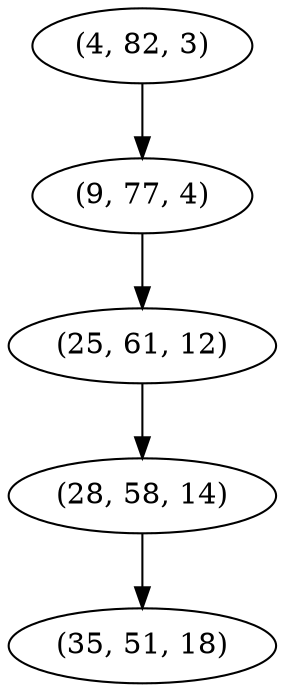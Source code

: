 digraph tree {
    "(4, 82, 3)";
    "(9, 77, 4)";
    "(25, 61, 12)";
    "(28, 58, 14)";
    "(35, 51, 18)";
    "(4, 82, 3)" -> "(9, 77, 4)";
    "(9, 77, 4)" -> "(25, 61, 12)";
    "(25, 61, 12)" -> "(28, 58, 14)";
    "(28, 58, 14)" -> "(35, 51, 18)";
}
